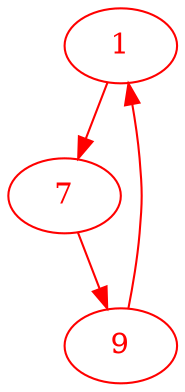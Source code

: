 digraph g{
node [color = red, fontcolor=red]; 1 7 9 ;
1 -> 7 [color=red] ;
7 -> 9 [color=red] ;
9 -> 1 [color=red] ;
}